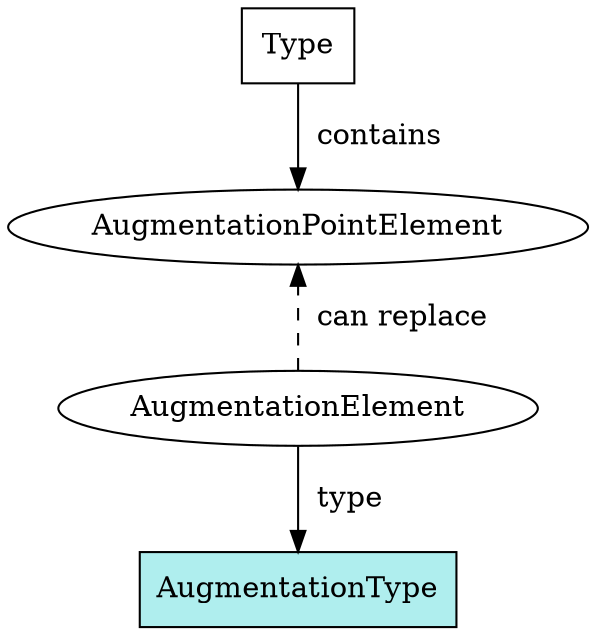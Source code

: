 
digraph {

  rankdir="TB";

  nc [label="Type" shape=rect];
  augPoint [label="AugmentationPointElement"]

  augElt [label="AugmentationElement"];
  augType [label="AugmentationType" shape=rect style="filled" fillcolor="paleturquoise"];

  nc -> augPoint [label="  contains"]

  augElt -> augPoint [label="  can replace" style=dashed];
  augElt -> augType [label="  type"];

  { rank=source nc }
  augPoint ->
  { rank=same augElt } [style=invis]
}
